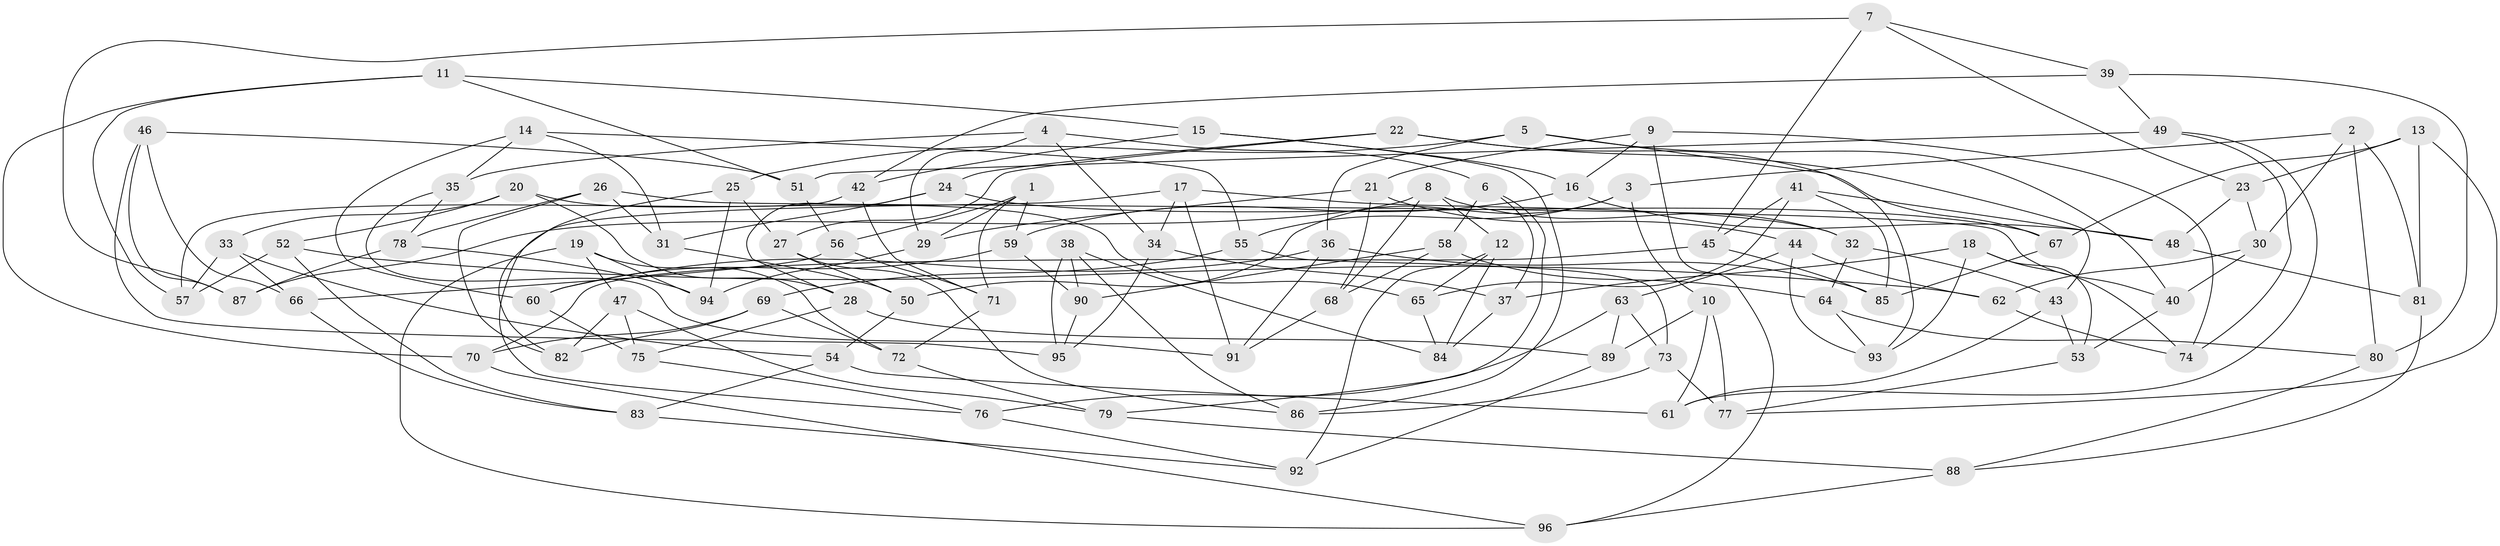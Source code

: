 // coarse degree distribution, {3: 0.07894736842105263, 14: 0.05263157894736842, 7: 0.05263157894736842, 8: 0.13157894736842105, 9: 0.05263157894736842, 6: 0.23684210526315788, 4: 0.2631578947368421, 5: 0.13157894736842105}
// Generated by graph-tools (version 1.1) at 2025/20/03/04/25 18:20:41]
// undirected, 96 vertices, 192 edges
graph export_dot {
graph [start="1"]
  node [color=gray90,style=filled];
  1;
  2;
  3;
  4;
  5;
  6;
  7;
  8;
  9;
  10;
  11;
  12;
  13;
  14;
  15;
  16;
  17;
  18;
  19;
  20;
  21;
  22;
  23;
  24;
  25;
  26;
  27;
  28;
  29;
  30;
  31;
  32;
  33;
  34;
  35;
  36;
  37;
  38;
  39;
  40;
  41;
  42;
  43;
  44;
  45;
  46;
  47;
  48;
  49;
  50;
  51;
  52;
  53;
  54;
  55;
  56;
  57;
  58;
  59;
  60;
  61;
  62;
  63;
  64;
  65;
  66;
  67;
  68;
  69;
  70;
  71;
  72;
  73;
  74;
  75;
  76;
  77;
  78;
  79;
  80;
  81;
  82;
  83;
  84;
  85;
  86;
  87;
  88;
  89;
  90;
  91;
  92;
  93;
  94;
  95;
  96;
  1 -- 29;
  1 -- 56;
  1 -- 71;
  1 -- 59;
  2 -- 80;
  2 -- 81;
  2 -- 30;
  2 -- 3;
  3 -- 50;
  3 -- 55;
  3 -- 10;
  4 -- 29;
  4 -- 34;
  4 -- 35;
  4 -- 6;
  5 -- 40;
  5 -- 93;
  5 -- 36;
  5 -- 25;
  6 -- 37;
  6 -- 79;
  6 -- 58;
  7 -- 23;
  7 -- 45;
  7 -- 87;
  7 -- 39;
  8 -- 12;
  8 -- 68;
  8 -- 32;
  8 -- 87;
  9 -- 16;
  9 -- 74;
  9 -- 21;
  9 -- 96;
  10 -- 61;
  10 -- 89;
  10 -- 77;
  11 -- 15;
  11 -- 70;
  11 -- 57;
  11 -- 51;
  12 -- 84;
  12 -- 65;
  12 -- 92;
  13 -- 67;
  13 -- 23;
  13 -- 81;
  13 -- 77;
  14 -- 60;
  14 -- 55;
  14 -- 35;
  14 -- 31;
  15 -- 42;
  15 -- 16;
  15 -- 86;
  16 -- 48;
  16 -- 59;
  17 -- 91;
  17 -- 32;
  17 -- 34;
  17 -- 76;
  18 -- 93;
  18 -- 37;
  18 -- 74;
  18 -- 53;
  19 -- 96;
  19 -- 72;
  19 -- 47;
  19 -- 94;
  20 -- 33;
  20 -- 65;
  20 -- 52;
  20 -- 28;
  21 -- 29;
  21 -- 68;
  21 -- 44;
  22 -- 27;
  22 -- 43;
  22 -- 24;
  22 -- 67;
  23 -- 30;
  23 -- 48;
  24 -- 67;
  24 -- 28;
  24 -- 31;
  25 -- 27;
  25 -- 94;
  25 -- 82;
  26 -- 31;
  26 -- 40;
  26 -- 82;
  26 -- 78;
  27 -- 86;
  27 -- 50;
  28 -- 75;
  28 -- 89;
  29 -- 94;
  30 -- 40;
  30 -- 62;
  31 -- 50;
  32 -- 64;
  32 -- 43;
  33 -- 57;
  33 -- 54;
  33 -- 66;
  34 -- 37;
  34 -- 95;
  35 -- 78;
  35 -- 91;
  36 -- 91;
  36 -- 60;
  36 -- 85;
  37 -- 84;
  38 -- 84;
  38 -- 90;
  38 -- 95;
  38 -- 86;
  39 -- 42;
  39 -- 49;
  39 -- 80;
  40 -- 53;
  41 -- 85;
  41 -- 48;
  41 -- 65;
  41 -- 45;
  42 -- 71;
  42 -- 57;
  43 -- 53;
  43 -- 61;
  44 -- 93;
  44 -- 63;
  44 -- 62;
  45 -- 85;
  45 -- 70;
  46 -- 66;
  46 -- 51;
  46 -- 95;
  46 -- 87;
  47 -- 79;
  47 -- 82;
  47 -- 75;
  48 -- 81;
  49 -- 51;
  49 -- 74;
  49 -- 61;
  50 -- 54;
  51 -- 56;
  52 -- 83;
  52 -- 57;
  52 -- 62;
  53 -- 77;
  54 -- 83;
  54 -- 61;
  55 -- 73;
  55 -- 69;
  56 -- 71;
  56 -- 66;
  58 -- 68;
  58 -- 90;
  58 -- 64;
  59 -- 60;
  59 -- 90;
  60 -- 75;
  62 -- 74;
  63 -- 76;
  63 -- 73;
  63 -- 89;
  64 -- 93;
  64 -- 80;
  65 -- 84;
  66 -- 83;
  67 -- 85;
  68 -- 91;
  69 -- 82;
  69 -- 72;
  69 -- 70;
  70 -- 96;
  71 -- 72;
  72 -- 79;
  73 -- 77;
  73 -- 86;
  75 -- 76;
  76 -- 92;
  78 -- 87;
  78 -- 94;
  79 -- 88;
  80 -- 88;
  81 -- 88;
  83 -- 92;
  88 -- 96;
  89 -- 92;
  90 -- 95;
}
